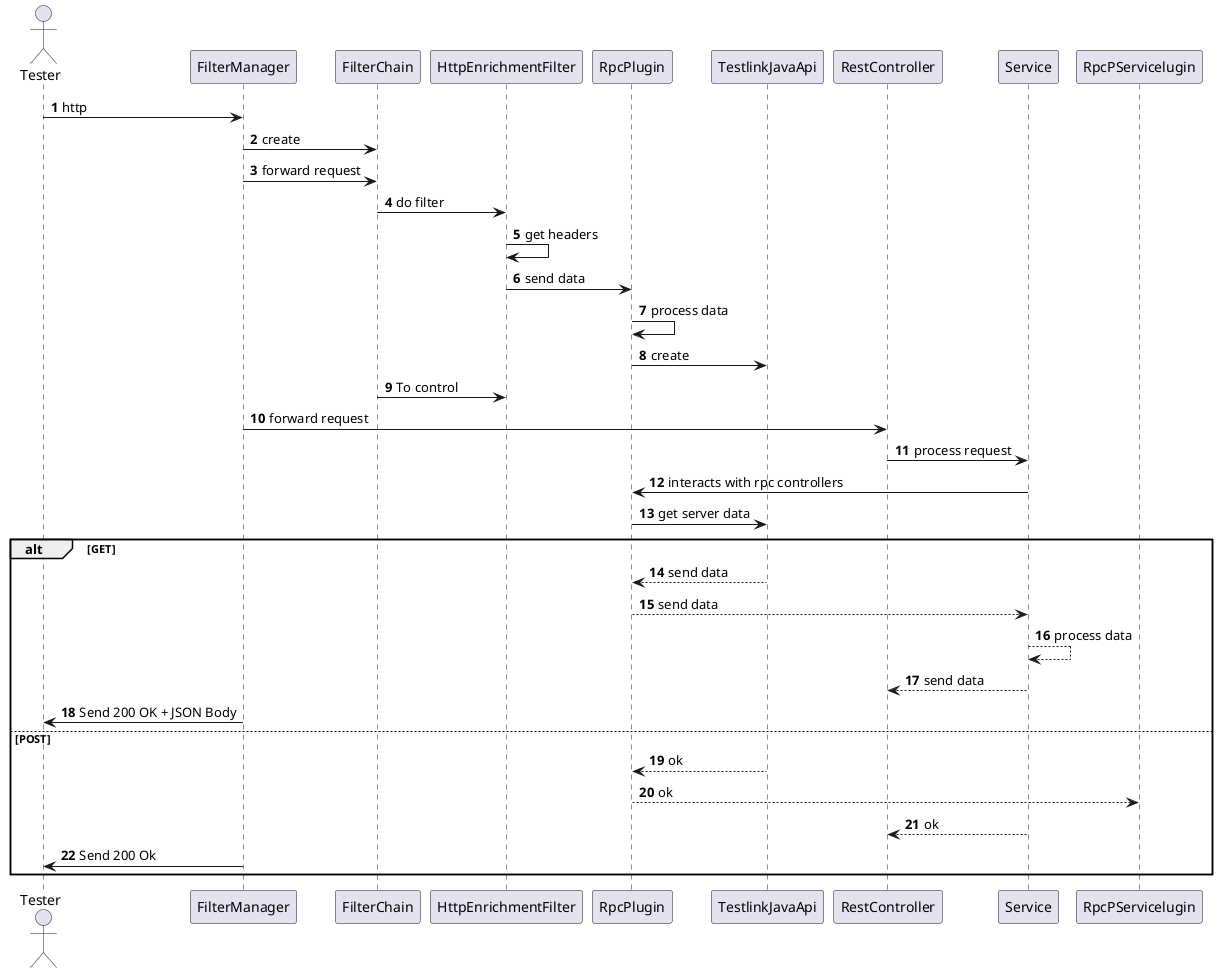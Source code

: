 @startuml Design View - Enrichment
autonumber
actor Tester

Tester -> FilterManager : http
FilterManager -> FilterChain : create
FilterManager -> FilterChain : forward request
FilterChain -> HttpEnrichmentFilter : do filter
HttpEnrichmentFilter -> HttpEnrichmentFilter : get headers
HttpEnrichmentFilter -> RpcPlugin : send data
RpcPlugin -> RpcPlugin : process data
RpcPlugin -> TestlinkJavaApi : create
FilterChain -> HttpEnrichmentFilter : To control


FilterManager -> RestController : forward request
RestController -> Service : process request
Service -> RpcPlugin : interacts with rpc controllers
RpcPlugin -> TestlinkJavaApi : get server data

alt GET
    TestlinkJavaApi --> RpcPlugin : send data
    RpcPlugin --> Service : send data
    Service --> Service : process data
    Service --> RestController : send data
    FilterManager -> Tester : Send 200 OK + JSON Body
else POST
    TestlinkJavaApi --> RpcPlugin : ok
    RpcPlugin --> RpcPServicelugin : ok
    Service --> RestController : ok
    FilterManager -> Tester : Send 200 Ok
end

@enduml